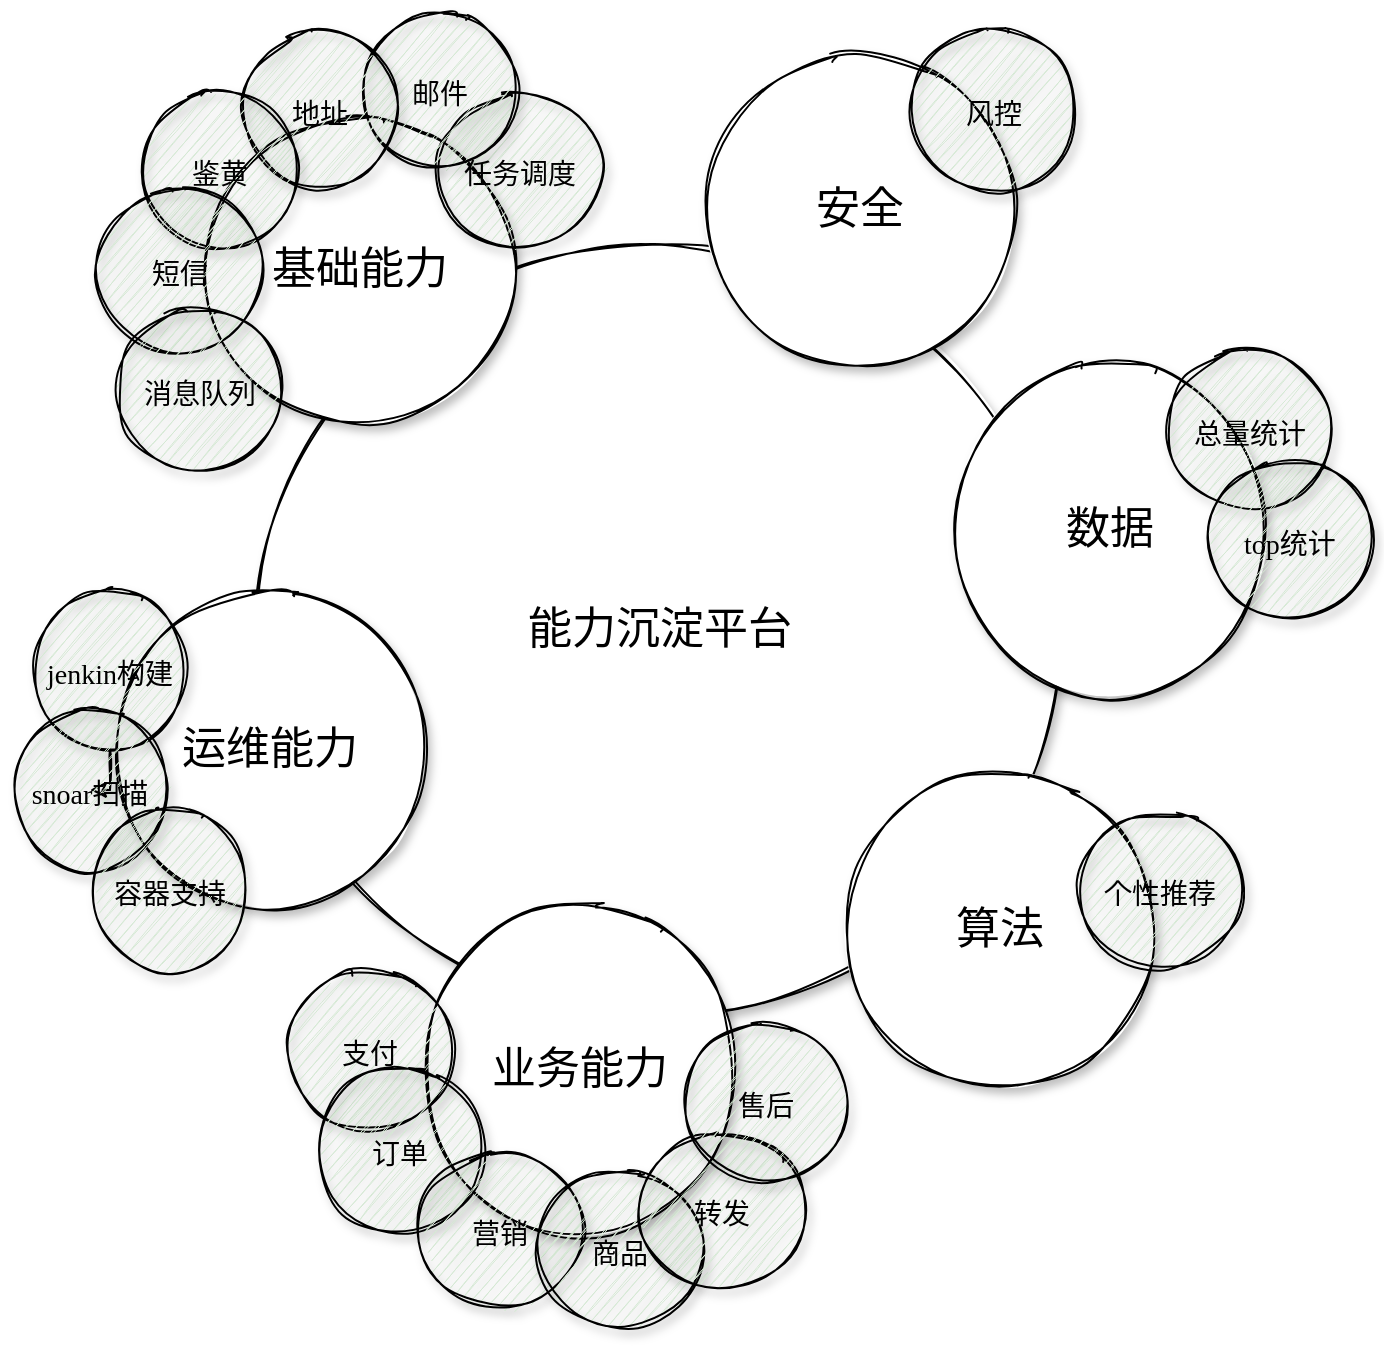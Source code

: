 <mxfile version="13.10.1" type="github">
  <diagram name="Page-1" id="dd472eb7-4b8b-5cd9-a60b-b15522922e76">
    <mxGraphModel dx="946" dy="561" grid="0" gridSize="10" guides="1" tooltips="1" connect="1" arrows="1" fold="1" page="1" pageScale="1" pageWidth="1100" pageHeight="850" background="#ffffff" math="0" shadow="0">
      <root>
        <mxCell id="0" />
        <mxCell id="1" parent="0" />
        <mxCell id="374e34682ed331ee-1" value="能力沉淀平台" style="ellipse;whiteSpace=wrap;html=1;rounded=0;shadow=1;comic=0;fontFamily=Verdana;fontSize=22;sketch=1;strokeWidth=1;editable=1;fixDash=0;snapToPoint=0;fillColor=#FFFFFF;" parent="1" vertex="1">
          <mxGeometry x="330" y="180" width="400" height="400" as="geometry" />
        </mxCell>
        <mxCell id="45236fa5f4b8e91a-2" value="业务能力" style="ellipse;whiteSpace=wrap;html=1;rounded=0;shadow=1;comic=0;fontFamily=Verdana;fontSize=22;sketch=1;strokeWidth=1;editable=1;fixDash=0;snapToPoint=0;fillColor=#FFFFFF;" parent="1" vertex="1">
          <mxGeometry x="410" y="520" width="160" height="160" as="geometry" />
        </mxCell>
        <mxCell id="45236fa5f4b8e91a-3" value="数据" style="ellipse;whiteSpace=wrap;html=1;rounded=0;shadow=1;comic=0;fontFamily=Verdana;fontSize=22;sketch=1;strokeWidth=1;editable=1;fixDash=0;snapToPoint=0;fillColor=#FFFFFF;" parent="1" vertex="1">
          <mxGeometry x="675" y="250" width="160" height="160" as="geometry" />
        </mxCell>
        <mxCell id="45236fa5f4b8e91a-4" value="基础能力" style="ellipse;whiteSpace=wrap;html=1;rounded=0;shadow=1;comic=0;fontFamily=Verdana;fontSize=22;sketch=1;strokeWidth=1;editable=1;fixDash=0;snapToPoint=0;fillColor=#FFFFFF;" parent="1" vertex="1">
          <mxGeometry x="300" y="120" width="160" height="160" as="geometry" />
        </mxCell>
        <mxCell id="45236fa5f4b8e91a-6" value="安全" style="ellipse;whiteSpace=wrap;html=1;rounded=0;shadow=1;comic=0;fontFamily=Verdana;fontSize=22;sketch=1;strokeWidth=1;editable=1;fixDash=0;snapToPoint=0;fillColor=#FFFFFF;" parent="1" vertex="1">
          <mxGeometry x="550" y="90" width="160" height="160" as="geometry" />
        </mxCell>
        <mxCell id="45236fa5f4b8e91a-7" value="算法" style="ellipse;whiteSpace=wrap;html=1;rounded=0;shadow=1;comic=0;fontFamily=Verdana;fontSize=22;sketch=1;strokeWidth=1;editable=1;fixDash=0;snapToPoint=0;fillColor=#FFFFFF;" parent="1" vertex="1">
          <mxGeometry x="620" y="450" width="160" height="160" as="geometry" />
        </mxCell>
        <mxCell id="45236fa5f4b8e91a-8" value="运维能力" style="ellipse;whiteSpace=wrap;html=1;rounded=0;shadow=1;comic=0;fontFamily=Verdana;fontSize=22;sketch=1;strokeWidth=1;editable=1;fixDash=0;snapToPoint=0;fillColor=#FFFFFF;" parent="1" vertex="1">
          <mxGeometry x="255" y="360" width="160" height="160" as="geometry" />
        </mxCell>
        <mxCell id="bn4RJ7tKio7X8lyJk39i-7" value="" style="edgeStyle=orthogonalEdgeStyle;rounded=0;orthogonalLoop=1;jettySize=auto;html=1;sketch=1;shadow=1;fillColor=#d5e8d4;strokeWidth=1;editable=1;fixDash=0;snapToPoint=0;" parent="1" source="bn4RJ7tKio7X8lyJk39i-4" target="bn4RJ7tKio7X8lyJk39i-6" edge="1">
          <mxGeometry relative="1" as="geometry" />
        </mxCell>
        <mxCell id="bn4RJ7tKio7X8lyJk39i-4" value="&lt;font style=&quot;font-size: 14px&quot;&gt;jenkin构建&lt;/font&gt;" style="ellipse;whiteSpace=wrap;html=1;rounded=0;shadow=1;comic=0;fontFamily=Verdana;fontSize=22;fillColor=#d5e8d4;sketch=1;strokeWidth=1;editable=1;fixDash=0;snapToPoint=0;" parent="1" vertex="1">
          <mxGeometry x="215" y="360" width="80" height="80" as="geometry" />
        </mxCell>
        <mxCell id="bn4RJ7tKio7X8lyJk39i-6" value="&lt;font style=&quot;font-size: 14px&quot;&gt;snoar扫描&lt;/font&gt;" style="ellipse;whiteSpace=wrap;html=1;rounded=0;shadow=1;comic=0;fontFamily=Verdana;fontSize=22;fillColor=#d5e8d4;sketch=1;strokeWidth=1;editable=1;fixDash=0;snapToPoint=0;" parent="1" vertex="1">
          <mxGeometry x="205" y="420" width="80" height="80" as="geometry" />
        </mxCell>
        <mxCell id="bn4RJ7tKio7X8lyJk39i-8" value="&lt;font style=&quot;font-size: 14px&quot;&gt;容器支持&lt;/font&gt;" style="ellipse;whiteSpace=wrap;html=1;rounded=0;shadow=1;comic=0;fontFamily=Verdana;fontSize=22;fillColor=#d5e8d4;sketch=1;strokeWidth=1;editable=1;fixDash=0;snapToPoint=0;" parent="1" vertex="1">
          <mxGeometry x="245" y="470" width="80" height="80" as="geometry" />
        </mxCell>
        <mxCell id="bn4RJ7tKio7X8lyJk39i-18" value="&lt;font style=&quot;font-size: 14px&quot;&gt;总量统计&lt;/font&gt;" style="ellipse;whiteSpace=wrap;html=1;rounded=0;shadow=1;comic=0;fontFamily=Verdana;fontSize=22;fillColor=#d5e8d4;sketch=1;strokeWidth=1;editable=1;fixDash=0;snapToPoint=0;" parent="1" vertex="1">
          <mxGeometry x="785" y="240" width="80" height="80" as="geometry" />
        </mxCell>
        <mxCell id="bn4RJ7tKio7X8lyJk39i-20" value="&lt;font style=&quot;font-size: 14px&quot;&gt;top统计&lt;/font&gt;" style="ellipse;whiteSpace=wrap;html=1;rounded=0;shadow=1;comic=0;fontFamily=Verdana;fontSize=22;fillColor=#d5e8d4;sketch=1;strokeWidth=1;editable=1;fixDash=0;snapToPoint=0;" parent="1" vertex="1">
          <mxGeometry x="805" y="295" width="80" height="80" as="geometry" />
        </mxCell>
        <mxCell id="bn4RJ7tKio7X8lyJk39i-27" value="&lt;font style=&quot;font-size: 14px&quot;&gt;任务调度&lt;/font&gt;" style="ellipse;whiteSpace=wrap;html=1;rounded=0;shadow=1;comic=0;fontFamily=Verdana;fontSize=22;fillColor=#d5e8d4;sketch=1;strokeWidth=1;editable=1;fixDash=0;snapToPoint=0;" parent="1" vertex="1">
          <mxGeometry x="420" y="110" width="80" height="80" as="geometry" />
        </mxCell>
        <mxCell id="bn4RJ7tKio7X8lyJk39i-1" value="&lt;font style=&quot;font-size: 14px&quot;&gt;邮件&lt;/font&gt;" style="ellipse;whiteSpace=wrap;html=1;rounded=0;shadow=1;comic=0;fontFamily=Verdana;fontSize=22;fillColor=#d5e8d4;sketch=1;strokeWidth=1;editable=1;fixDash=0;snapToPoint=0;" parent="1" vertex="1">
          <mxGeometry x="380" y="70" width="80" height="80" as="geometry" />
        </mxCell>
        <mxCell id="bn4RJ7tKio7X8lyJk39i-2" value="&lt;font style=&quot;font-size: 14px&quot;&gt;地址&lt;/font&gt;" style="ellipse;whiteSpace=wrap;html=1;rounded=0;shadow=1;comic=0;fontFamily=Verdana;fontSize=22;fillColor=#d5e8d4;sketch=1;strokeWidth=1;editable=1;fixDash=0;snapToPoint=0;" parent="1" vertex="1">
          <mxGeometry x="320" y="80" width="80" height="80" as="geometry" />
        </mxCell>
        <mxCell id="bn4RJ7tKio7X8lyJk39i-3" value="&lt;font style=&quot;font-size: 14px&quot;&gt;鉴黄&lt;/font&gt;" style="ellipse;whiteSpace=wrap;html=1;rounded=0;shadow=1;comic=0;fontFamily=Verdana;fontSize=22;fillColor=#d5e8d4;sketch=1;strokeWidth=1;editable=1;fixDash=0;snapToPoint=0;" parent="1" vertex="1">
          <mxGeometry x="270" y="110" width="80" height="80" as="geometry" />
        </mxCell>
        <mxCell id="bn4RJ7tKio7X8lyJk39i-10" value="&lt;font style=&quot;font-size: 14px&quot;&gt;短信&lt;/font&gt;" style="ellipse;whiteSpace=wrap;html=1;rounded=0;shadow=1;comic=0;fontFamily=Verdana;fontSize=22;fillColor=#d5e8d4;sketch=1;strokeWidth=1;editable=1;fixDash=0;snapToPoint=0;" parent="1" vertex="1">
          <mxGeometry x="250" y="160" width="80" height="80" as="geometry" />
        </mxCell>
        <mxCell id="bn4RJ7tKio7X8lyJk39i-24" value="&lt;font style=&quot;font-size: 14px&quot;&gt;消息队列&lt;/font&gt;" style="ellipse;whiteSpace=wrap;html=1;rounded=0;shadow=1;comic=0;fontFamily=Verdana;fontSize=22;fillColor=#d5e8d4;sketch=1;strokeWidth=1;editable=1;fixDash=0;snapToPoint=0;" parent="1" vertex="1">
          <mxGeometry x="260" y="220" width="80" height="80" as="geometry" />
        </mxCell>
        <mxCell id="bn4RJ7tKio7X8lyJk39i-29" value="&lt;font style=&quot;font-size: 14px&quot;&gt;个性推荐&lt;/font&gt;" style="ellipse;whiteSpace=wrap;html=1;rounded=0;shadow=1;comic=0;fontFamily=Verdana;fontSize=22;fillColor=#d5e8d4;sketch=1;strokeWidth=1;editable=1;fixDash=0;snapToPoint=0;" parent="1" vertex="1">
          <mxGeometry x="740" y="470" width="80" height="80" as="geometry" />
        </mxCell>
        <mxCell id="bn4RJ7tKio7X8lyJk39i-35" value="&lt;font style=&quot;font-size: 14px&quot;&gt;支付&lt;/font&gt;" style="ellipse;whiteSpace=wrap;html=1;rounded=0;shadow=1;comic=0;fontFamily=Verdana;fontSize=22;fillColor=#d5e8d4;sketch=1;strokeWidth=1;editable=1;fixDash=0;snapToPoint=0;" parent="1" vertex="1">
          <mxGeometry x="345" y="550" width="80" height="80" as="geometry" />
        </mxCell>
        <mxCell id="bn4RJ7tKio7X8lyJk39i-12" value="&lt;font style=&quot;font-size: 14px&quot;&gt;订单&lt;/font&gt;" style="ellipse;whiteSpace=wrap;html=1;rounded=0;shadow=1;comic=0;fontFamily=Verdana;fontSize=22;fillColor=#d5e8d4;sketch=1;strokeWidth=1;editable=1;fixDash=0;snapToPoint=0;" parent="1" vertex="1">
          <mxGeometry x="360" y="600" width="80" height="80" as="geometry" />
        </mxCell>
        <mxCell id="bn4RJ7tKio7X8lyJk39i-14" value="&lt;font style=&quot;font-size: 14px&quot;&gt;营销&lt;/font&gt;" style="ellipse;whiteSpace=wrap;html=1;rounded=0;shadow=1;comic=0;fontFamily=Verdana;fontSize=22;fillColor=#d5e8d4;sketch=1;strokeWidth=1;editable=1;fixDash=0;snapToPoint=0;" parent="1" vertex="1">
          <mxGeometry x="410" y="640" width="80" height="80" as="geometry" />
        </mxCell>
        <mxCell id="bn4RJ7tKio7X8lyJk39i-16" value="&lt;font style=&quot;font-size: 14px&quot;&gt;商品&lt;/font&gt;" style="ellipse;whiteSpace=wrap;html=1;rounded=0;shadow=1;comic=0;fontFamily=Verdana;fontSize=22;fillColor=#d5e8d4;sketch=1;strokeWidth=1;editable=1;fixDash=0;snapToPoint=0;" parent="1" vertex="1">
          <mxGeometry x="470" y="650" width="80" height="80" as="geometry" />
        </mxCell>
        <mxCell id="bn4RJ7tKio7X8lyJk39i-31" value="&lt;font style=&quot;font-size: 14px&quot;&gt;转发&lt;/font&gt;" style="ellipse;whiteSpace=wrap;html=1;rounded=0;shadow=1;comic=0;fontFamily=Verdana;fontSize=22;fillColor=#d5e8d4;sketch=1;strokeWidth=1;editable=1;fixDash=0;snapToPoint=0;" parent="1" vertex="1">
          <mxGeometry x="521" y="630" width="80" height="80" as="geometry" />
        </mxCell>
        <mxCell id="bn4RJ7tKio7X8lyJk39i-33" value="&lt;font style=&quot;font-size: 14px&quot;&gt;售后&lt;/font&gt;" style="ellipse;whiteSpace=wrap;html=1;rounded=0;shadow=1;comic=0;fontFamily=Verdana;fontSize=22;fillColor=#d5e8d4;sketch=1;strokeWidth=1;editable=1;fixDash=0;snapToPoint=0;" parent="1" vertex="1">
          <mxGeometry x="543" y="576" width="80" height="80" as="geometry" />
        </mxCell>
        <mxCell id="bn4RJ7tKio7X8lyJk39i-37" value="&lt;font style=&quot;font-size: 14px&quot;&gt;风控&lt;/font&gt;" style="ellipse;whiteSpace=wrap;html=1;rounded=0;shadow=1;comic=0;fontFamily=Verdana;fontSize=22;fillColor=#d5e8d4;sketch=1;strokeWidth=1;editable=1;fixDash=0;snapToPoint=0;" parent="1" vertex="1">
          <mxGeometry x="657" y="80" width="80" height="80" as="geometry" />
        </mxCell>
      </root>
    </mxGraphModel>
  </diagram>
</mxfile>
